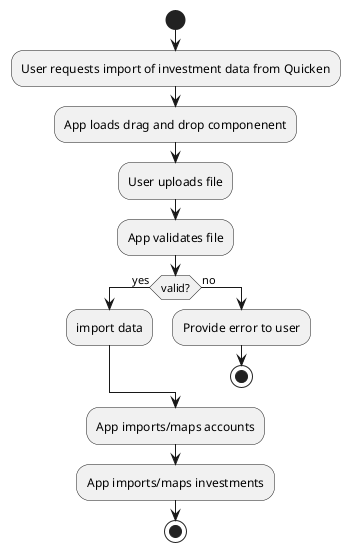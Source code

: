 @startuml Activities
start
:User requests import of investment data from Quicken;
:App loads drag and drop componenent;
:User uploads file;
:App validates file;
if (valid?) then (yes)
  :import data;
else (no)
  :Provide error to user;
  stop
endif
:App imports/maps accounts;
:App imports/maps investments;
stop
@enduml